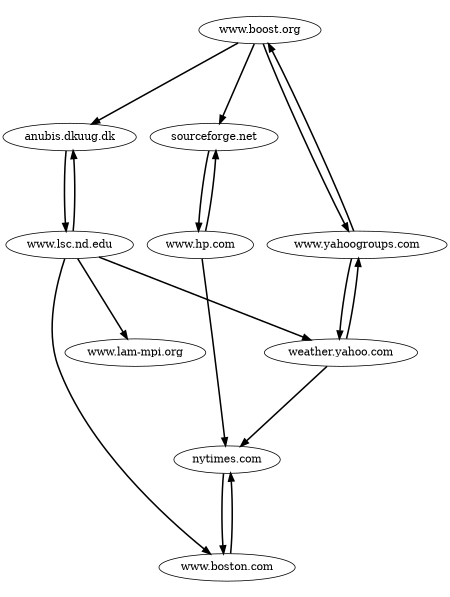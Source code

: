 digraph SCC {
 size="3,4"
 ratio="fill"
 edge[style="bold"]
 "www.boost.org"
 "www.yahoogroups.com"
 "weather.yahoo.com"
 "nytimes.com"
 "www.boston.com"
 "sourceforge.net"
 "www.hp.com"
 "anubis.dkuug.dk"
 "www.lsc.nd.edu"
 "www.lam-mpi.org"

 "www.boost.org" -> "www.yahoogroups.com"
 "www.boost.org" -> "sourceforge.net"
 "www.boost.org" -> "anubis.dkuug.dk"
 "www.yahoogroups.com" -> "weather.yahoo.com" 
 "www.yahoogroups.com" -> "www.boost.org"
 "weather.yahoo.com" -> "nytimes.com" 
 "weather.yahoo.com" -> "www.yahoogroups.com"
 "nytimes.com" -> "www.boston.com"
 "www.boston.com" -> "nytimes.com"
 "sourceforge.net" -> "www.hp.com"
 "www.hp.com" -> "sourceforge.net"
 "www.hp.com" -> "nytimes.com"
 "anubis.dkuug.dk" -> "www.lsc.nd.edu"
 "www.lsc.nd.edu" -> "anubis.dkuug.dk"
 "www.lsc.nd.edu" -> "www.lam-mpi.org"
 "www.lsc.nd.edu" -> "www.boston.com"
 "www.lsc.nd.edu" -> "weather.yahoo.com"
}
